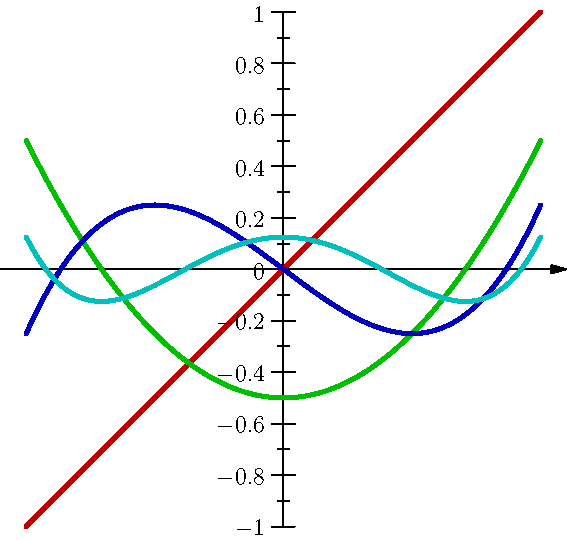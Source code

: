 size(10cm);

import graph;
xaxis(-1.1,1.1,Arrow);
yaxis(-1,1,Ticks);

real f( real x) {
  return x;
}
draw(graph(f,-1, 1), heavyred+2);

real f( real x) {
  return x^2 - 1/2;
}
draw(graph(f,-1, 1), heavygreen+2);

real f( real x) {
  return x^3 - (3/4)*x;
}
draw(graph(f,-1, 1), heavyblue+2);

real f( real x) {
  return x^4 -x^2 +1/8;
}
draw(graph(f,-1, 1), heavycyan+2);
